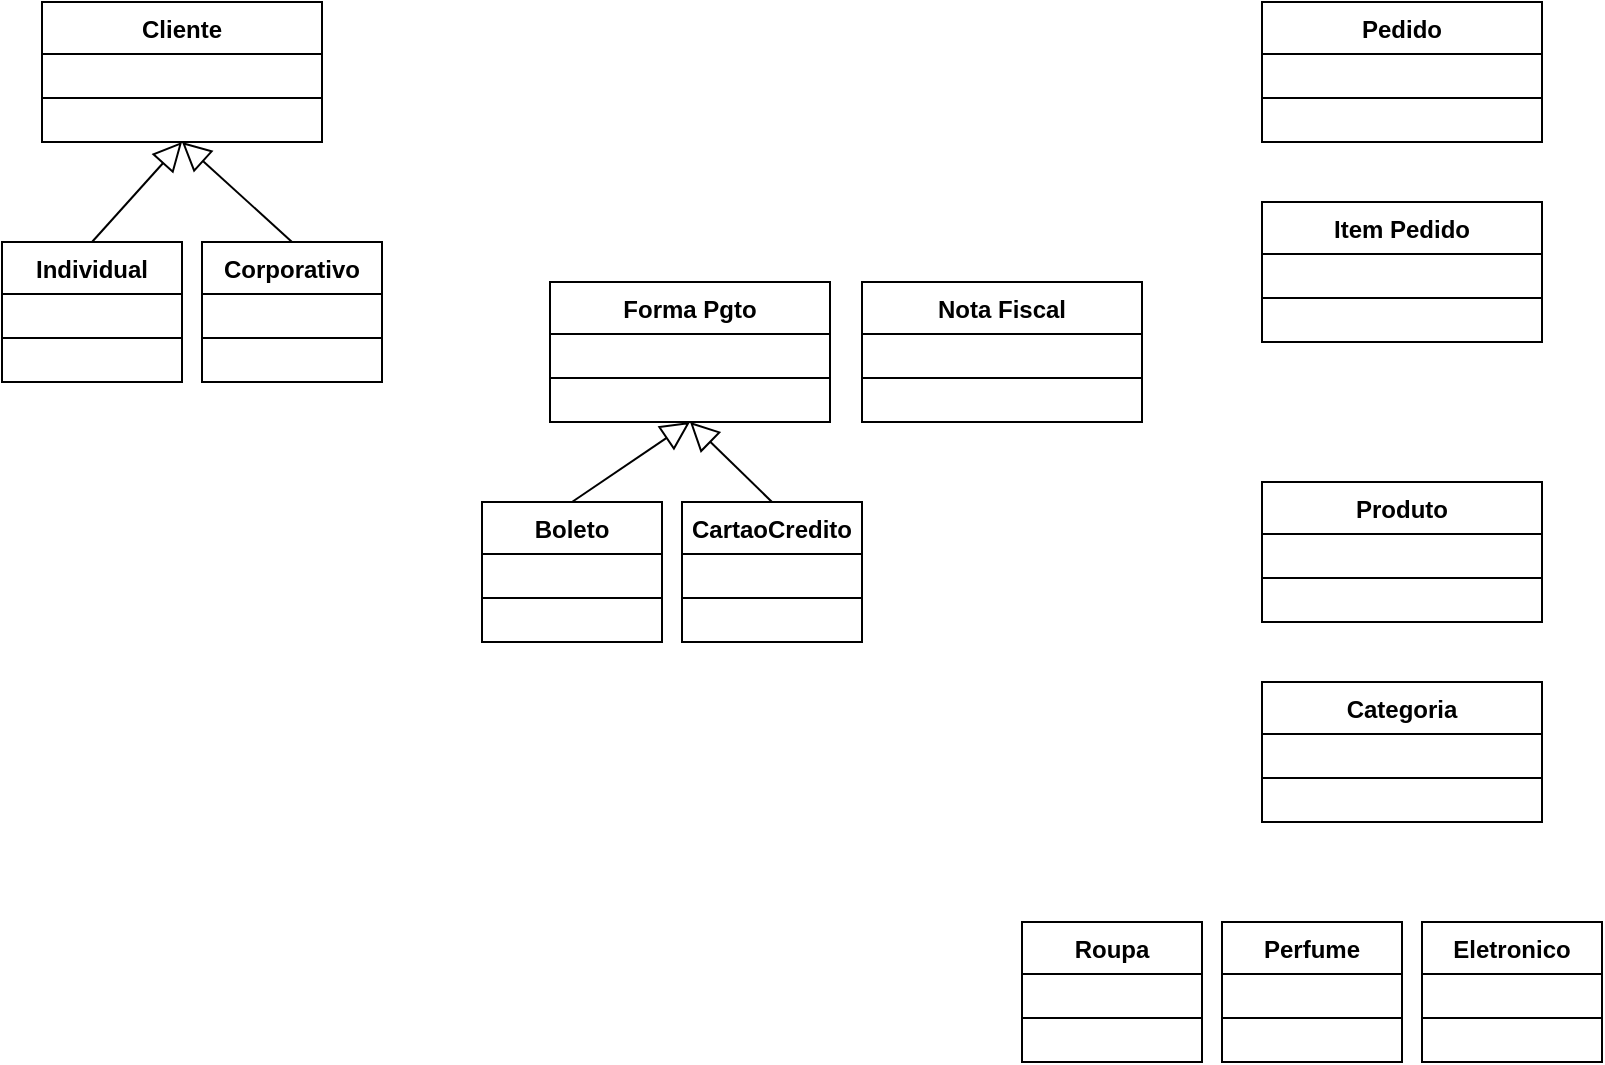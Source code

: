 <mxfile version="20.6.0" type="github">
  <diagram id="C5RBs43oDa-KdzZeNtuy" name="Page-1">
    <mxGraphModel dx="784" dy="867" grid="1" gridSize="10" guides="1" tooltips="1" connect="1" arrows="1" fold="1" page="1" pageScale="1" pageWidth="827" pageHeight="1169" math="0" shadow="0">
      <root>
        <mxCell id="WIyWlLk6GJQsqaUBKTNV-0" />
        <mxCell id="WIyWlLk6GJQsqaUBKTNV-1" parent="WIyWlLk6GJQsqaUBKTNV-0" />
        <mxCell id="GxCkB46tNG9FNUNzPCAo-1" value="Cliente" style="swimlane;fontStyle=1;align=center;verticalAlign=top;childLayout=stackLayout;horizontal=1;startSize=26;horizontalStack=0;resizeParent=1;resizeParentMax=0;resizeLast=0;collapsible=1;marginBottom=0;" parent="WIyWlLk6GJQsqaUBKTNV-1" vertex="1">
          <mxGeometry x="20" y="40" width="140" height="70" as="geometry" />
        </mxCell>
        <mxCell id="GxCkB46tNG9FNUNzPCAo-3" value="" style="line;strokeWidth=1;fillColor=none;align=left;verticalAlign=middle;spacingTop=-1;spacingLeft=3;spacingRight=3;rotatable=0;labelPosition=right;points=[];portConstraint=eastwest;strokeColor=inherit;" parent="GxCkB46tNG9FNUNzPCAo-1" vertex="1">
          <mxGeometry y="26" width="140" height="44" as="geometry" />
        </mxCell>
        <mxCell id="GxCkB46tNG9FNUNzPCAo-5" value="Pedido" style="swimlane;fontStyle=1;align=center;verticalAlign=top;childLayout=stackLayout;horizontal=1;startSize=26;horizontalStack=0;resizeParent=1;resizeParentMax=0;resizeLast=0;collapsible=1;marginBottom=0;" parent="WIyWlLk6GJQsqaUBKTNV-1" vertex="1">
          <mxGeometry x="630" y="40" width="140" height="70" as="geometry" />
        </mxCell>
        <mxCell id="GxCkB46tNG9FNUNzPCAo-6" value="" style="line;strokeWidth=1;fillColor=none;align=left;verticalAlign=middle;spacingTop=-1;spacingLeft=3;spacingRight=3;rotatable=0;labelPosition=right;points=[];portConstraint=eastwest;strokeColor=inherit;" parent="GxCkB46tNG9FNUNzPCAo-5" vertex="1">
          <mxGeometry y="26" width="140" height="44" as="geometry" />
        </mxCell>
        <mxCell id="GxCkB46tNG9FNUNzPCAo-7" value="Item Pedido" style="swimlane;fontStyle=1;align=center;verticalAlign=top;childLayout=stackLayout;horizontal=1;startSize=26;horizontalStack=0;resizeParent=1;resizeParentMax=0;resizeLast=0;collapsible=1;marginBottom=0;" parent="WIyWlLk6GJQsqaUBKTNV-1" vertex="1">
          <mxGeometry x="630" y="140" width="140" height="70" as="geometry" />
        </mxCell>
        <mxCell id="GxCkB46tNG9FNUNzPCAo-8" value="" style="line;strokeWidth=1;fillColor=none;align=left;verticalAlign=middle;spacingTop=-1;spacingLeft=3;spacingRight=3;rotatable=0;labelPosition=right;points=[];portConstraint=eastwest;strokeColor=inherit;" parent="GxCkB46tNG9FNUNzPCAo-7" vertex="1">
          <mxGeometry y="26" width="140" height="44" as="geometry" />
        </mxCell>
        <mxCell id="GxCkB46tNG9FNUNzPCAo-9" value="Nota Fiscal" style="swimlane;fontStyle=1;align=center;verticalAlign=top;childLayout=stackLayout;horizontal=1;startSize=26;horizontalStack=0;resizeParent=1;resizeParentMax=0;resizeLast=0;collapsible=1;marginBottom=0;" parent="WIyWlLk6GJQsqaUBKTNV-1" vertex="1">
          <mxGeometry x="430" y="180" width="140" height="70" as="geometry" />
        </mxCell>
        <mxCell id="GxCkB46tNG9FNUNzPCAo-10" value="" style="line;strokeWidth=1;fillColor=none;align=left;verticalAlign=middle;spacingTop=-1;spacingLeft=3;spacingRight=3;rotatable=0;labelPosition=right;points=[];portConstraint=eastwest;strokeColor=inherit;" parent="GxCkB46tNG9FNUNzPCAo-9" vertex="1">
          <mxGeometry y="26" width="140" height="44" as="geometry" />
        </mxCell>
        <mxCell id="GxCkB46tNG9FNUNzPCAo-11" value="Individual" style="swimlane;fontStyle=1;align=center;verticalAlign=top;childLayout=stackLayout;horizontal=1;startSize=26;horizontalStack=0;resizeParent=1;resizeParentMax=0;resizeLast=0;collapsible=1;marginBottom=0;" parent="WIyWlLk6GJQsqaUBKTNV-1" vertex="1">
          <mxGeometry y="160" width="90" height="70" as="geometry" />
        </mxCell>
        <mxCell id="GxCkB46tNG9FNUNzPCAo-12" value="" style="line;strokeWidth=1;fillColor=none;align=left;verticalAlign=middle;spacingTop=-1;spacingLeft=3;spacingRight=3;rotatable=0;labelPosition=right;points=[];portConstraint=eastwest;strokeColor=inherit;" parent="GxCkB46tNG9FNUNzPCAo-11" vertex="1">
          <mxGeometry y="26" width="90" height="44" as="geometry" />
        </mxCell>
        <mxCell id="GxCkB46tNG9FNUNzPCAo-13" value="Corporativo" style="swimlane;fontStyle=1;align=center;verticalAlign=top;childLayout=stackLayout;horizontal=1;startSize=26;horizontalStack=0;resizeParent=1;resizeParentMax=0;resizeLast=0;collapsible=1;marginBottom=0;" parent="WIyWlLk6GJQsqaUBKTNV-1" vertex="1">
          <mxGeometry x="100" y="160" width="90" height="70" as="geometry" />
        </mxCell>
        <mxCell id="GxCkB46tNG9FNUNzPCAo-14" value="" style="line;strokeWidth=1;fillColor=none;align=left;verticalAlign=middle;spacingTop=-1;spacingLeft=3;spacingRight=3;rotatable=0;labelPosition=right;points=[];portConstraint=eastwest;strokeColor=inherit;" parent="GxCkB46tNG9FNUNzPCAo-13" vertex="1">
          <mxGeometry y="26" width="90" height="44" as="geometry" />
        </mxCell>
        <mxCell id="GxCkB46tNG9FNUNzPCAo-15" value="" style="endArrow=block;endFill=0;endSize=12;html=1;rounded=0;exitX=0.5;exitY=0;exitDx=0;exitDy=0;entryX=0.5;entryY=1;entryDx=0;entryDy=0;" parent="WIyWlLk6GJQsqaUBKTNV-1" source="GxCkB46tNG9FNUNzPCAo-11" target="GxCkB46tNG9FNUNzPCAo-1" edge="1">
          <mxGeometry width="160" relative="1" as="geometry">
            <mxPoint x="70" y="140" as="sourcePoint" />
            <mxPoint x="230" y="140" as="targetPoint" />
          </mxGeometry>
        </mxCell>
        <mxCell id="GxCkB46tNG9FNUNzPCAo-16" value="" style="endArrow=block;endFill=0;endSize=12;html=1;rounded=0;exitX=0.5;exitY=0;exitDx=0;exitDy=0;entryX=0.5;entryY=1;entryDx=0;entryDy=0;" parent="WIyWlLk6GJQsqaUBKTNV-1" source="GxCkB46tNG9FNUNzPCAo-13" target="GxCkB46tNG9FNUNzPCAo-1" edge="1">
          <mxGeometry width="160" relative="1" as="geometry">
            <mxPoint x="250" y="180" as="sourcePoint" />
            <mxPoint x="330" y="100" as="targetPoint" />
          </mxGeometry>
        </mxCell>
        <mxCell id="GxCkB46tNG9FNUNzPCAo-17" value="Produto" style="swimlane;fontStyle=1;align=center;verticalAlign=top;childLayout=stackLayout;horizontal=1;startSize=26;horizontalStack=0;resizeParent=1;resizeParentMax=0;resizeLast=0;collapsible=1;marginBottom=0;" parent="WIyWlLk6GJQsqaUBKTNV-1" vertex="1">
          <mxGeometry x="630" y="280" width="140" height="70" as="geometry" />
        </mxCell>
        <mxCell id="GxCkB46tNG9FNUNzPCAo-18" value="" style="line;strokeWidth=1;fillColor=none;align=left;verticalAlign=middle;spacingTop=-1;spacingLeft=3;spacingRight=3;rotatable=0;labelPosition=right;points=[];portConstraint=eastwest;strokeColor=inherit;" parent="GxCkB46tNG9FNUNzPCAo-17" vertex="1">
          <mxGeometry y="26" width="140" height="44" as="geometry" />
        </mxCell>
        <mxCell id="GxCkB46tNG9FNUNzPCAo-19" value="Categoria" style="swimlane;fontStyle=1;align=center;verticalAlign=top;childLayout=stackLayout;horizontal=1;startSize=26;horizontalStack=0;resizeParent=1;resizeParentMax=0;resizeLast=0;collapsible=1;marginBottom=0;" parent="WIyWlLk6GJQsqaUBKTNV-1" vertex="1">
          <mxGeometry x="630" y="380" width="140" height="70" as="geometry" />
        </mxCell>
        <mxCell id="GxCkB46tNG9FNUNzPCAo-20" value="" style="line;strokeWidth=1;fillColor=none;align=left;verticalAlign=middle;spacingTop=-1;spacingLeft=3;spacingRight=3;rotatable=0;labelPosition=right;points=[];portConstraint=eastwest;strokeColor=inherit;" parent="GxCkB46tNG9FNUNzPCAo-19" vertex="1">
          <mxGeometry y="26" width="140" height="44" as="geometry" />
        </mxCell>
        <mxCell id="GxCkB46tNG9FNUNzPCAo-23" value="Roupa" style="swimlane;fontStyle=1;align=center;verticalAlign=top;childLayout=stackLayout;horizontal=1;startSize=26;horizontalStack=0;resizeParent=1;resizeParentMax=0;resizeLast=0;collapsible=1;marginBottom=0;" parent="WIyWlLk6GJQsqaUBKTNV-1" vertex="1">
          <mxGeometry x="510" y="500" width="90" height="70" as="geometry" />
        </mxCell>
        <mxCell id="GxCkB46tNG9FNUNzPCAo-24" value="" style="line;strokeWidth=1;fillColor=none;align=left;verticalAlign=middle;spacingTop=-1;spacingLeft=3;spacingRight=3;rotatable=0;labelPosition=right;points=[];portConstraint=eastwest;strokeColor=inherit;" parent="GxCkB46tNG9FNUNzPCAo-23" vertex="1">
          <mxGeometry y="26" width="90" height="44" as="geometry" />
        </mxCell>
        <mxCell id="GxCkB46tNG9FNUNzPCAo-25" value="Perfume" style="swimlane;fontStyle=1;align=center;verticalAlign=top;childLayout=stackLayout;horizontal=1;startSize=26;horizontalStack=0;resizeParent=1;resizeParentMax=0;resizeLast=0;collapsible=1;marginBottom=0;" parent="WIyWlLk6GJQsqaUBKTNV-1" vertex="1">
          <mxGeometry x="610" y="500" width="90" height="70" as="geometry" />
        </mxCell>
        <mxCell id="GxCkB46tNG9FNUNzPCAo-26" value="" style="line;strokeWidth=1;fillColor=none;align=left;verticalAlign=middle;spacingTop=-1;spacingLeft=3;spacingRight=3;rotatable=0;labelPosition=right;points=[];portConstraint=eastwest;strokeColor=inherit;" parent="GxCkB46tNG9FNUNzPCAo-25" vertex="1">
          <mxGeometry y="26" width="90" height="44" as="geometry" />
        </mxCell>
        <mxCell id="GxCkB46tNG9FNUNzPCAo-27" value="Eletronico" style="swimlane;fontStyle=1;align=center;verticalAlign=top;childLayout=stackLayout;horizontal=1;startSize=26;horizontalStack=0;resizeParent=1;resizeParentMax=0;resizeLast=0;collapsible=1;marginBottom=0;" parent="WIyWlLk6GJQsqaUBKTNV-1" vertex="1">
          <mxGeometry x="710" y="500" width="90" height="70" as="geometry" />
        </mxCell>
        <mxCell id="GxCkB46tNG9FNUNzPCAo-28" value="" style="line;strokeWidth=1;fillColor=none;align=left;verticalAlign=middle;spacingTop=-1;spacingLeft=3;spacingRight=3;rotatable=0;labelPosition=right;points=[];portConstraint=eastwest;strokeColor=inherit;" parent="GxCkB46tNG9FNUNzPCAo-27" vertex="1">
          <mxGeometry y="26" width="90" height="44" as="geometry" />
        </mxCell>
        <mxCell id="GxCkB46tNG9FNUNzPCAo-29" value="Forma Pgto" style="swimlane;fontStyle=1;align=center;verticalAlign=top;childLayout=stackLayout;horizontal=1;startSize=26;horizontalStack=0;resizeParent=1;resizeParentMax=0;resizeLast=0;collapsible=1;marginBottom=0;" parent="WIyWlLk6GJQsqaUBKTNV-1" vertex="1">
          <mxGeometry x="274" y="180" width="140" height="70" as="geometry" />
        </mxCell>
        <mxCell id="GxCkB46tNG9FNUNzPCAo-30" value="" style="line;strokeWidth=1;fillColor=none;align=left;verticalAlign=middle;spacingTop=-1;spacingLeft=3;spacingRight=3;rotatable=0;labelPosition=right;points=[];portConstraint=eastwest;strokeColor=inherit;" parent="GxCkB46tNG9FNUNzPCAo-29" vertex="1">
          <mxGeometry y="26" width="140" height="44" as="geometry" />
        </mxCell>
        <mxCell id="GxCkB46tNG9FNUNzPCAo-31" value="Boleto" style="swimlane;fontStyle=1;align=center;verticalAlign=top;childLayout=stackLayout;horizontal=1;startSize=26;horizontalStack=0;resizeParent=1;resizeParentMax=0;resizeLast=0;collapsible=1;marginBottom=0;" parent="WIyWlLk6GJQsqaUBKTNV-1" vertex="1">
          <mxGeometry x="240" y="290" width="90" height="70" as="geometry" />
        </mxCell>
        <mxCell id="GxCkB46tNG9FNUNzPCAo-32" value="" style="line;strokeWidth=1;fillColor=none;align=left;verticalAlign=middle;spacingTop=-1;spacingLeft=3;spacingRight=3;rotatable=0;labelPosition=right;points=[];portConstraint=eastwest;strokeColor=inherit;" parent="GxCkB46tNG9FNUNzPCAo-31" vertex="1">
          <mxGeometry y="26" width="90" height="44" as="geometry" />
        </mxCell>
        <mxCell id="GxCkB46tNG9FNUNzPCAo-33" value="CartaoCredito" style="swimlane;fontStyle=1;align=center;verticalAlign=top;childLayout=stackLayout;horizontal=1;startSize=26;horizontalStack=0;resizeParent=1;resizeParentMax=0;resizeLast=0;collapsible=1;marginBottom=0;" parent="WIyWlLk6GJQsqaUBKTNV-1" vertex="1">
          <mxGeometry x="340" y="290" width="90" height="70" as="geometry" />
        </mxCell>
        <mxCell id="GxCkB46tNG9FNUNzPCAo-34" value="" style="line;strokeWidth=1;fillColor=none;align=left;verticalAlign=middle;spacingTop=-1;spacingLeft=3;spacingRight=3;rotatable=0;labelPosition=right;points=[];portConstraint=eastwest;strokeColor=inherit;" parent="GxCkB46tNG9FNUNzPCAo-33" vertex="1">
          <mxGeometry y="26" width="90" height="44" as="geometry" />
        </mxCell>
        <mxCell id="Mp-w7iMtHC9Z_TFnOb6J-0" value="" style="endArrow=block;endFill=0;endSize=12;html=1;rounded=0;exitX=0.5;exitY=0;exitDx=0;exitDy=0;entryX=0.5;entryY=1;entryDx=0;entryDy=0;" edge="1" parent="WIyWlLk6GJQsqaUBKTNV-1" source="GxCkB46tNG9FNUNzPCAo-31" target="GxCkB46tNG9FNUNzPCAo-29">
          <mxGeometry width="160" relative="1" as="geometry">
            <mxPoint x="210" y="280" as="sourcePoint" />
            <mxPoint x="255" y="230" as="targetPoint" />
          </mxGeometry>
        </mxCell>
        <mxCell id="Mp-w7iMtHC9Z_TFnOb6J-2" value="" style="endArrow=block;endFill=0;endSize=12;html=1;rounded=0;exitX=0.5;exitY=0;exitDx=0;exitDy=0;entryX=0.5;entryY=1;entryDx=0;entryDy=0;" edge="1" parent="WIyWlLk6GJQsqaUBKTNV-1" source="GxCkB46tNG9FNUNzPCAo-33" target="GxCkB46tNG9FNUNzPCAo-29">
          <mxGeometry width="160" relative="1" as="geometry">
            <mxPoint x="275" y="310" as="sourcePoint" />
            <mxPoint x="340" y="250" as="targetPoint" />
          </mxGeometry>
        </mxCell>
      </root>
    </mxGraphModel>
  </diagram>
</mxfile>
